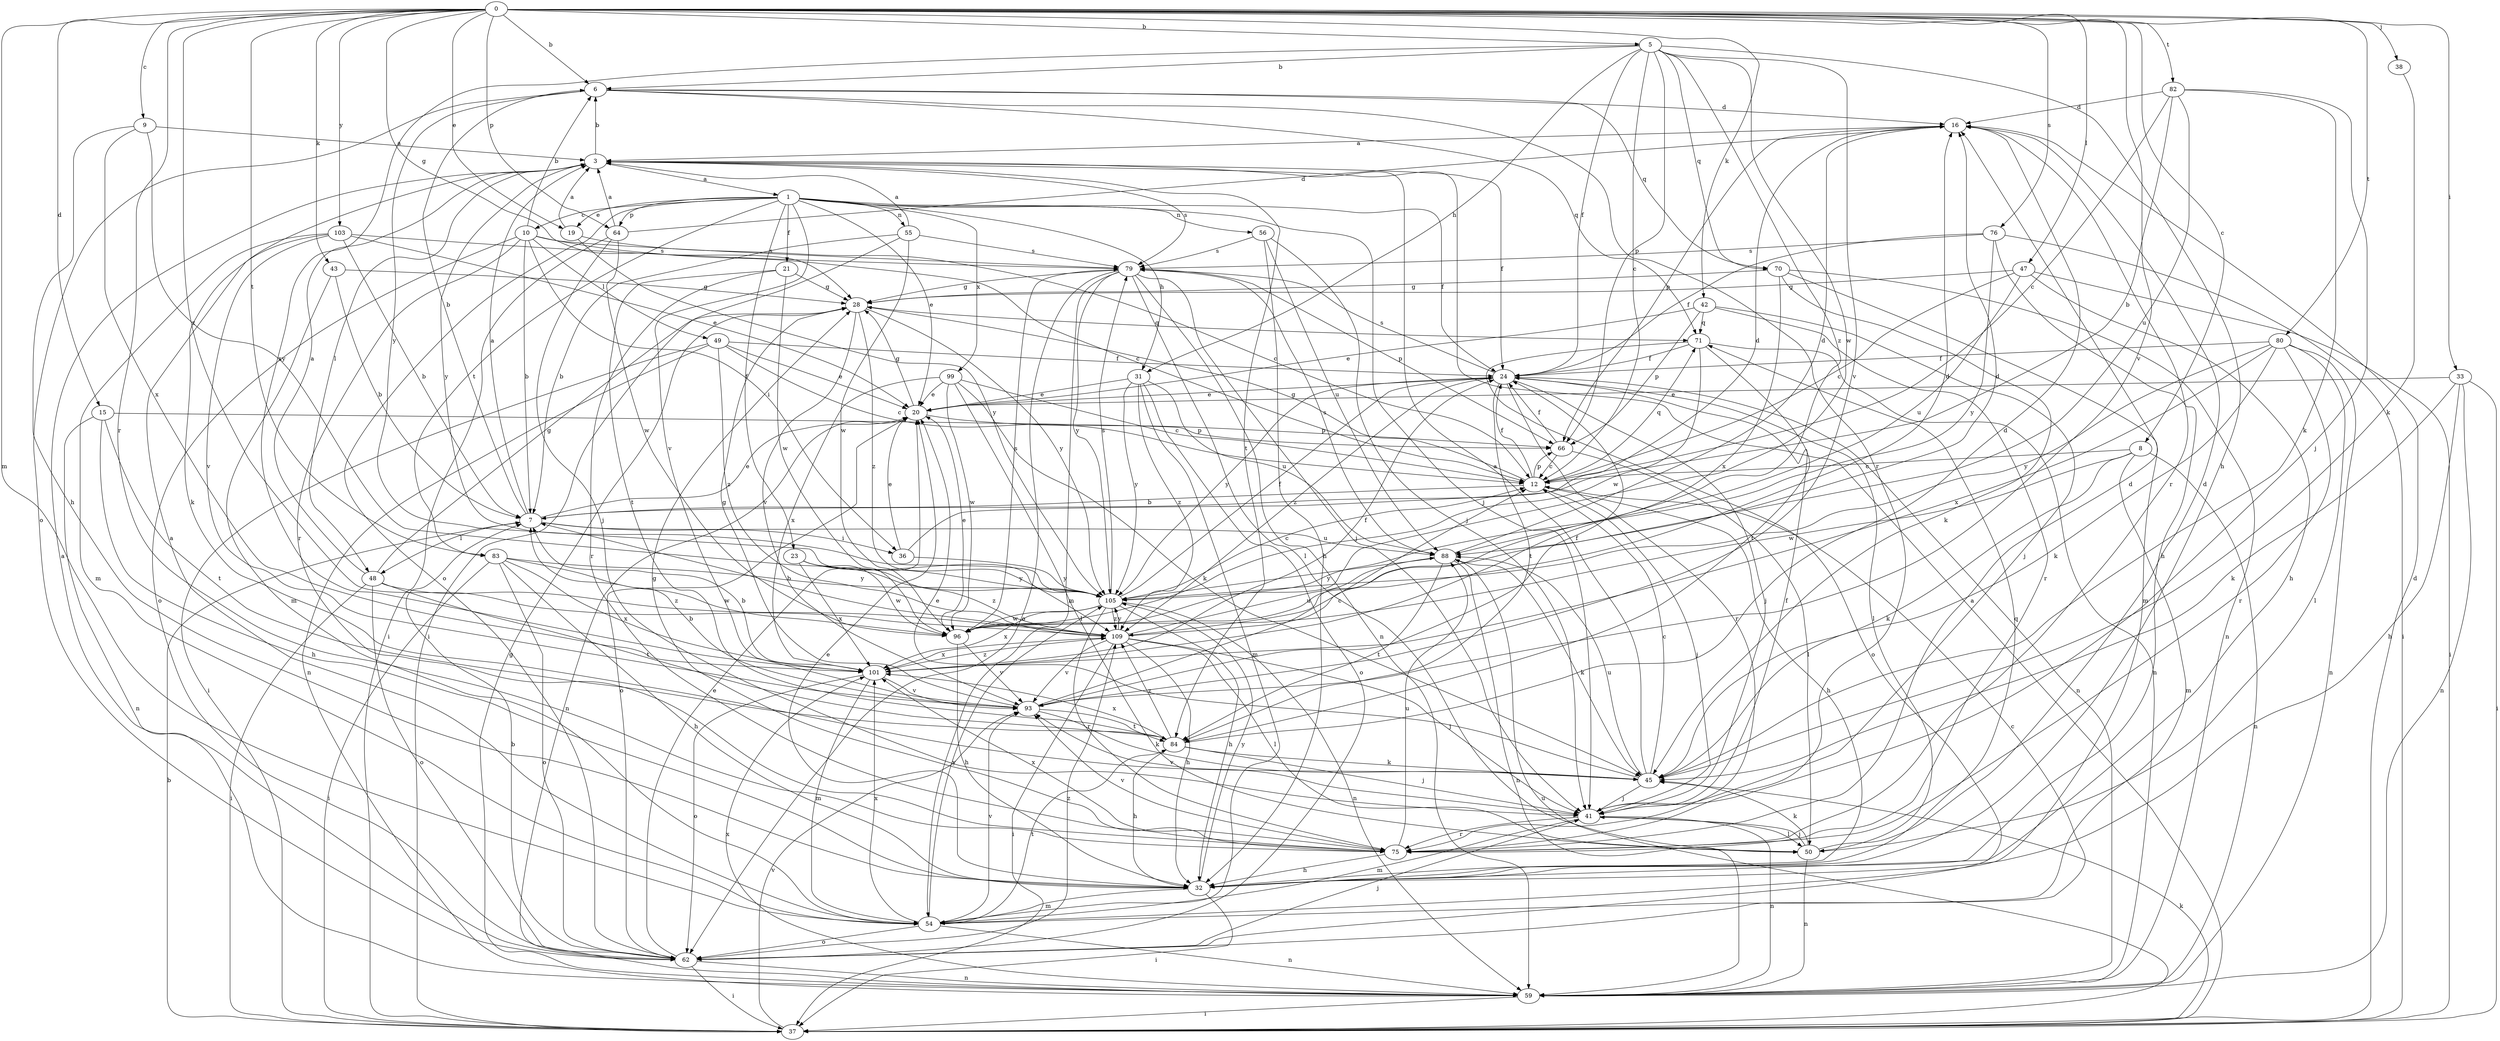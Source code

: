 strict digraph  {
0;
1;
3;
5;
6;
7;
8;
9;
10;
12;
15;
16;
19;
20;
21;
23;
24;
28;
31;
32;
33;
36;
37;
38;
41;
42;
43;
45;
47;
48;
49;
50;
54;
55;
56;
59;
62;
64;
66;
70;
71;
75;
76;
79;
80;
82;
83;
84;
88;
93;
96;
99;
101;
103;
105;
109;
0 -> 5  [label=b];
0 -> 6  [label=b];
0 -> 8  [label=c];
0 -> 9  [label=c];
0 -> 15  [label=d];
0 -> 19  [label=e];
0 -> 28  [label=g];
0 -> 33  [label=i];
0 -> 38  [label=j];
0 -> 42  [label=k];
0 -> 43  [label=k];
0 -> 47  [label=l];
0 -> 54  [label=m];
0 -> 64  [label=p];
0 -> 75  [label=r];
0 -> 76  [label=s];
0 -> 80  [label=t];
0 -> 82  [label=t];
0 -> 83  [label=t];
0 -> 93  [label=v];
0 -> 103  [label=y];
0 -> 109  [label=z];
1 -> 10  [label=c];
1 -> 19  [label=e];
1 -> 20  [label=e];
1 -> 21  [label=f];
1 -> 23  [label=f];
1 -> 24  [label=f];
1 -> 31  [label=h];
1 -> 41  [label=j];
1 -> 55  [label=n];
1 -> 56  [label=n];
1 -> 62  [label=o];
1 -> 64  [label=p];
1 -> 83  [label=t];
1 -> 93  [label=v];
1 -> 99  [label=x];
3 -> 1  [label=a];
3 -> 6  [label=b];
3 -> 24  [label=f];
3 -> 48  [label=l];
3 -> 79  [label=s];
3 -> 84  [label=t];
3 -> 105  [label=y];
5 -> 6  [label=b];
5 -> 12  [label=c];
5 -> 24  [label=f];
5 -> 31  [label=h];
5 -> 32  [label=h];
5 -> 66  [label=p];
5 -> 70  [label=q];
5 -> 93  [label=v];
5 -> 96  [label=w];
5 -> 101  [label=x];
5 -> 109  [label=z];
6 -> 16  [label=d];
6 -> 62  [label=o];
6 -> 70  [label=q];
6 -> 71  [label=q];
6 -> 75  [label=r];
6 -> 105  [label=y];
7 -> 3  [label=a];
7 -> 6  [label=b];
7 -> 20  [label=e];
7 -> 36  [label=i];
7 -> 48  [label=l];
7 -> 88  [label=u];
8 -> 12  [label=c];
8 -> 45  [label=k];
8 -> 54  [label=m];
8 -> 59  [label=n];
8 -> 96  [label=w];
9 -> 3  [label=a];
9 -> 32  [label=h];
9 -> 101  [label=x];
9 -> 105  [label=y];
10 -> 6  [label=b];
10 -> 7  [label=b];
10 -> 12  [label=c];
10 -> 36  [label=i];
10 -> 49  [label=l];
10 -> 62  [label=o];
10 -> 75  [label=r];
10 -> 79  [label=s];
12 -> 7  [label=b];
12 -> 24  [label=f];
12 -> 28  [label=g];
12 -> 32  [label=h];
12 -> 41  [label=j];
12 -> 66  [label=p];
12 -> 71  [label=q];
15 -> 32  [label=h];
15 -> 59  [label=n];
15 -> 66  [label=p];
15 -> 84  [label=t];
16 -> 3  [label=a];
16 -> 66  [label=p];
16 -> 75  [label=r];
19 -> 3  [label=a];
19 -> 12  [label=c];
19 -> 105  [label=y];
20 -> 28  [label=g];
20 -> 59  [label=n];
20 -> 62  [label=o];
20 -> 66  [label=p];
21 -> 28  [label=g];
21 -> 75  [label=r];
21 -> 84  [label=t];
21 -> 96  [label=w];
23 -> 96  [label=w];
23 -> 101  [label=x];
23 -> 105  [label=y];
23 -> 109  [label=z];
24 -> 20  [label=e];
24 -> 41  [label=j];
24 -> 50  [label=l];
24 -> 59  [label=n];
24 -> 75  [label=r];
24 -> 79  [label=s];
24 -> 84  [label=t];
24 -> 105  [label=y];
24 -> 109  [label=z];
28 -> 71  [label=q];
28 -> 93  [label=v];
28 -> 105  [label=y];
28 -> 109  [label=z];
31 -> 20  [label=e];
31 -> 54  [label=m];
31 -> 62  [label=o];
31 -> 88  [label=u];
31 -> 105  [label=y];
31 -> 109  [label=z];
32 -> 20  [label=e];
32 -> 37  [label=i];
32 -> 54  [label=m];
32 -> 71  [label=q];
32 -> 105  [label=y];
33 -> 20  [label=e];
33 -> 32  [label=h];
33 -> 37  [label=i];
33 -> 45  [label=k];
33 -> 59  [label=n];
36 -> 16  [label=d];
36 -> 20  [label=e];
36 -> 105  [label=y];
37 -> 3  [label=a];
37 -> 7  [label=b];
37 -> 16  [label=d];
37 -> 45  [label=k];
37 -> 88  [label=u];
37 -> 93  [label=v];
38 -> 45  [label=k];
41 -> 24  [label=f];
41 -> 50  [label=l];
41 -> 54  [label=m];
41 -> 59  [label=n];
41 -> 75  [label=r];
41 -> 93  [label=v];
42 -> 20  [label=e];
42 -> 41  [label=j];
42 -> 66  [label=p];
42 -> 71  [label=q];
42 -> 75  [label=r];
43 -> 7  [label=b];
43 -> 28  [label=g];
43 -> 54  [label=m];
45 -> 3  [label=a];
45 -> 12  [label=c];
45 -> 20  [label=e];
45 -> 41  [label=j];
45 -> 88  [label=u];
47 -> 12  [label=c];
47 -> 28  [label=g];
47 -> 32  [label=h];
47 -> 37  [label=i];
47 -> 88  [label=u];
48 -> 3  [label=a];
48 -> 28  [label=g];
48 -> 37  [label=i];
48 -> 62  [label=o];
48 -> 84  [label=t];
48 -> 109  [label=z];
49 -> 12  [label=c];
49 -> 20  [label=e];
49 -> 24  [label=f];
49 -> 37  [label=i];
49 -> 59  [label=n];
49 -> 109  [label=z];
50 -> 16  [label=d];
50 -> 41  [label=j];
50 -> 45  [label=k];
50 -> 59  [label=n];
54 -> 3  [label=a];
54 -> 59  [label=n];
54 -> 62  [label=o];
54 -> 84  [label=t];
54 -> 93  [label=v];
54 -> 101  [label=x];
54 -> 105  [label=y];
55 -> 3  [label=a];
55 -> 7  [label=b];
55 -> 37  [label=i];
55 -> 79  [label=s];
55 -> 96  [label=w];
56 -> 32  [label=h];
56 -> 41  [label=j];
56 -> 79  [label=s];
56 -> 88  [label=u];
59 -> 28  [label=g];
59 -> 37  [label=i];
59 -> 101  [label=x];
62 -> 3  [label=a];
62 -> 7  [label=b];
62 -> 12  [label=c];
62 -> 20  [label=e];
62 -> 37  [label=i];
62 -> 41  [label=j];
62 -> 59  [label=n];
62 -> 109  [label=z];
64 -> 3  [label=a];
64 -> 16  [label=d];
64 -> 37  [label=i];
64 -> 41  [label=j];
64 -> 96  [label=w];
66 -> 12  [label=c];
66 -> 24  [label=f];
66 -> 50  [label=l];
70 -> 28  [label=g];
70 -> 45  [label=k];
70 -> 54  [label=m];
70 -> 59  [label=n];
70 -> 101  [label=x];
71 -> 24  [label=f];
71 -> 59  [label=n];
71 -> 62  [label=o];
71 -> 84  [label=t];
71 -> 96  [label=w];
75 -> 16  [label=d];
75 -> 28  [label=g];
75 -> 32  [label=h];
75 -> 88  [label=u];
75 -> 93  [label=v];
75 -> 101  [label=x];
76 -> 24  [label=f];
76 -> 32  [label=h];
76 -> 37  [label=i];
76 -> 79  [label=s];
76 -> 105  [label=y];
79 -> 28  [label=g];
79 -> 41  [label=j];
79 -> 50  [label=l];
79 -> 54  [label=m];
79 -> 59  [label=n];
79 -> 62  [label=o];
79 -> 66  [label=p];
79 -> 105  [label=y];
80 -> 24  [label=f];
80 -> 45  [label=k];
80 -> 50  [label=l];
80 -> 59  [label=n];
80 -> 75  [label=r];
80 -> 101  [label=x];
80 -> 105  [label=y];
82 -> 7  [label=b];
82 -> 12  [label=c];
82 -> 16  [label=d];
82 -> 41  [label=j];
82 -> 45  [label=k];
82 -> 88  [label=u];
83 -> 32  [label=h];
83 -> 37  [label=i];
83 -> 62  [label=o];
83 -> 96  [label=w];
83 -> 101  [label=x];
83 -> 105  [label=y];
84 -> 16  [label=d];
84 -> 32  [label=h];
84 -> 41  [label=j];
84 -> 45  [label=k];
84 -> 101  [label=x];
84 -> 109  [label=z];
88 -> 16  [label=d];
88 -> 45  [label=k];
88 -> 59  [label=n];
88 -> 79  [label=s];
88 -> 84  [label=t];
88 -> 105  [label=y];
93 -> 7  [label=b];
93 -> 12  [label=c];
93 -> 24  [label=f];
93 -> 28  [label=g];
93 -> 45  [label=k];
93 -> 84  [label=t];
96 -> 16  [label=d];
96 -> 20  [label=e];
96 -> 32  [label=h];
96 -> 79  [label=s];
96 -> 93  [label=v];
99 -> 12  [label=c];
99 -> 20  [label=e];
99 -> 45  [label=k];
99 -> 50  [label=l];
99 -> 96  [label=w];
99 -> 101  [label=x];
101 -> 7  [label=b];
101 -> 24  [label=f];
101 -> 54  [label=m];
101 -> 62  [label=o];
101 -> 93  [label=v];
101 -> 109  [label=z];
103 -> 7  [label=b];
103 -> 20  [label=e];
103 -> 45  [label=k];
103 -> 54  [label=m];
103 -> 79  [label=s];
103 -> 93  [label=v];
105 -> 12  [label=c];
105 -> 24  [label=f];
105 -> 32  [label=h];
105 -> 59  [label=n];
105 -> 75  [label=r];
105 -> 79  [label=s];
105 -> 96  [label=w];
105 -> 101  [label=x];
105 -> 109  [label=z];
109 -> 7  [label=b];
109 -> 16  [label=d];
109 -> 32  [label=h];
109 -> 37  [label=i];
109 -> 41  [label=j];
109 -> 50  [label=l];
109 -> 88  [label=u];
109 -> 93  [label=v];
109 -> 101  [label=x];
109 -> 105  [label=y];
}
